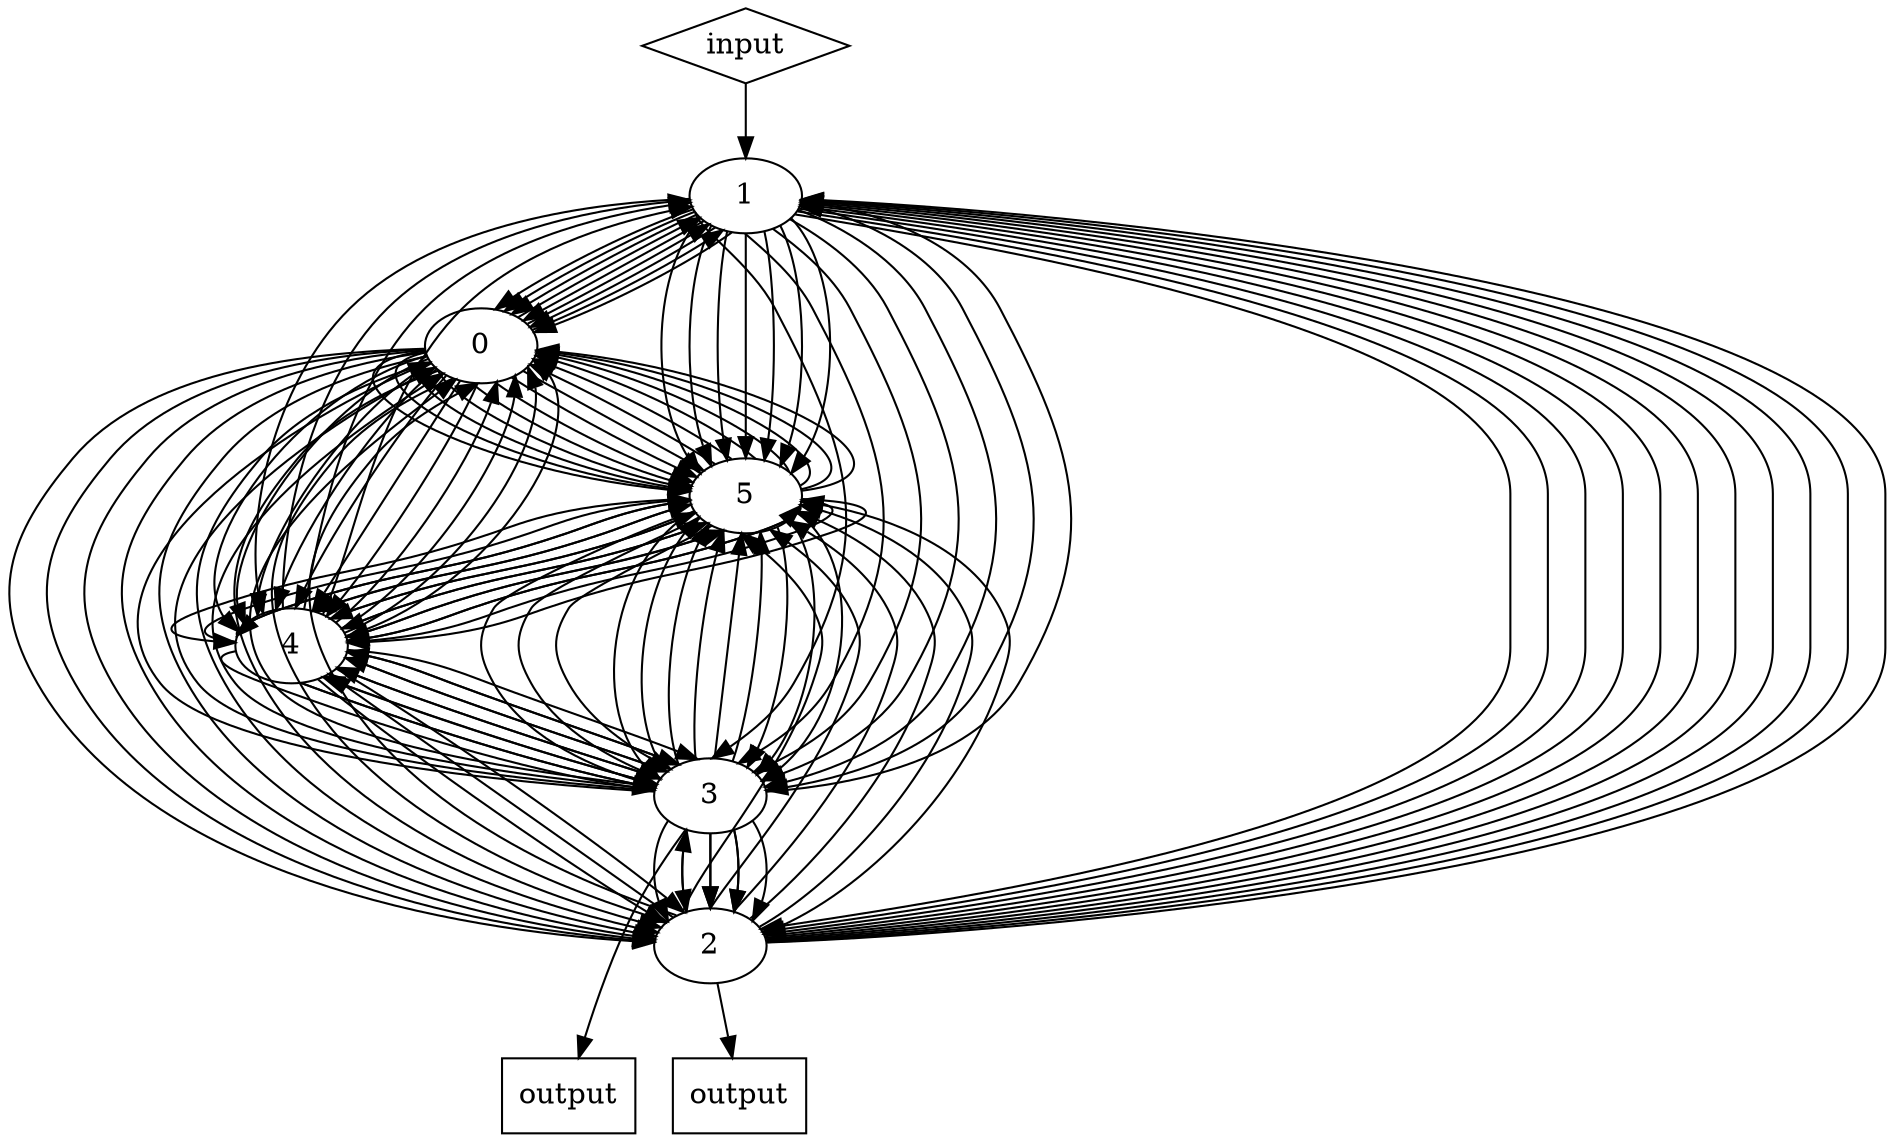 digraph G{subgraph inputs{rank=same;v6 [label="input" shape=diamond]}subgraph outputs{rank=same;v7 [label="output" shape=box]v8 [label="output" shape=box]}v0 [label="0" ]v1 [label="1" ]v2 [label="2" ]v3 [label="3" ]v4 [label="4" ]v5 [label="5" ]v0 -> v1;v0 -> v1;v0 -> v1;v0 -> v2;v0 -> v2;v0 -> v2;v0 -> v2;v0 -> v2;v0 -> v2;v0 -> v2;v0 -> v2;v0 -> v4;v0 -> v4;v0 -> v4;v0 -> v4;v0 -> v4;v0 -> v4;v0 -> v4;v0 -> v5;v0 -> v5;v0 -> v5;v0 -> v5;v0 -> v5;v0 -> v5;v0 -> v5;v0 -> v5;v1 -> v0;v1 -> v0;v1 -> v0;v1 -> v0;v1 -> v0;v1 -> v0;v1 -> v2;v1 -> v2;v1 -> v2;v1 -> v3;v1 -> v3;v1 -> v3;v1 -> v3;v1 -> v3;v1 -> v3;v1 -> v4;v1 -> v5;v1 -> v5;v1 -> v5;v1 -> v5;v1 -> v5;v1 -> v5;v1 -> v5;v2 -> v0;v2 -> v1;v2 -> v1;v2 -> v1;v2 -> v1;v2 -> v1;v2 -> v1;v2 -> v1;v2 -> v1;v2 -> v3;v2 -> v4;v2 -> v5;v2 -> v5;v2 -> v5;v2 -> v5;v2 -> v5;v2 -> v5;v2 -> v7;v3 -> v0;v3 -> v0;v3 -> v0;v3 -> v0;v3 -> v1;v3 -> v2;v3 -> v2;v3 -> v2;v3 -> v2;v3 -> v2;v3 -> v2;v3 -> v2;v3 -> v4;v3 -> v4;v3 -> v4;v3 -> v4;v3 -> v5;v3 -> v5;v3 -> v5;v3 -> v5;v3 -> v5;v3 -> v8;v4 -> v0;v4 -> v0;v4 -> v0;v4 -> v0;v4 -> v1;v4 -> v1;v4 -> v1;v4 -> v2;v4 -> v2;v4 -> v3;v4 -> v3;v4 -> v3;v4 -> v3;v4 -> v3;v4 -> v3;v4 -> v3;v4 -> v3;v4 -> v5;v4 -> v5;v4 -> v5;v4 -> v5;v4 -> v5;v4 -> v5;v4 -> v5;v4 -> v5;v5 -> v0;v5 -> v0;v5 -> v0;v5 -> v0;v5 -> v0;v5 -> v0;v5 -> v0;v5 -> v3;v5 -> v3;v5 -> v3;v5 -> v3;v5 -> v3;v5 -> v3;v5 -> v3;v5 -> v4;v5 -> v4;v5 -> v4;v5 -> v4;v5 -> v4;v5 -> v4;v5 -> v4;v5 -> v4;v6 -> v1;}